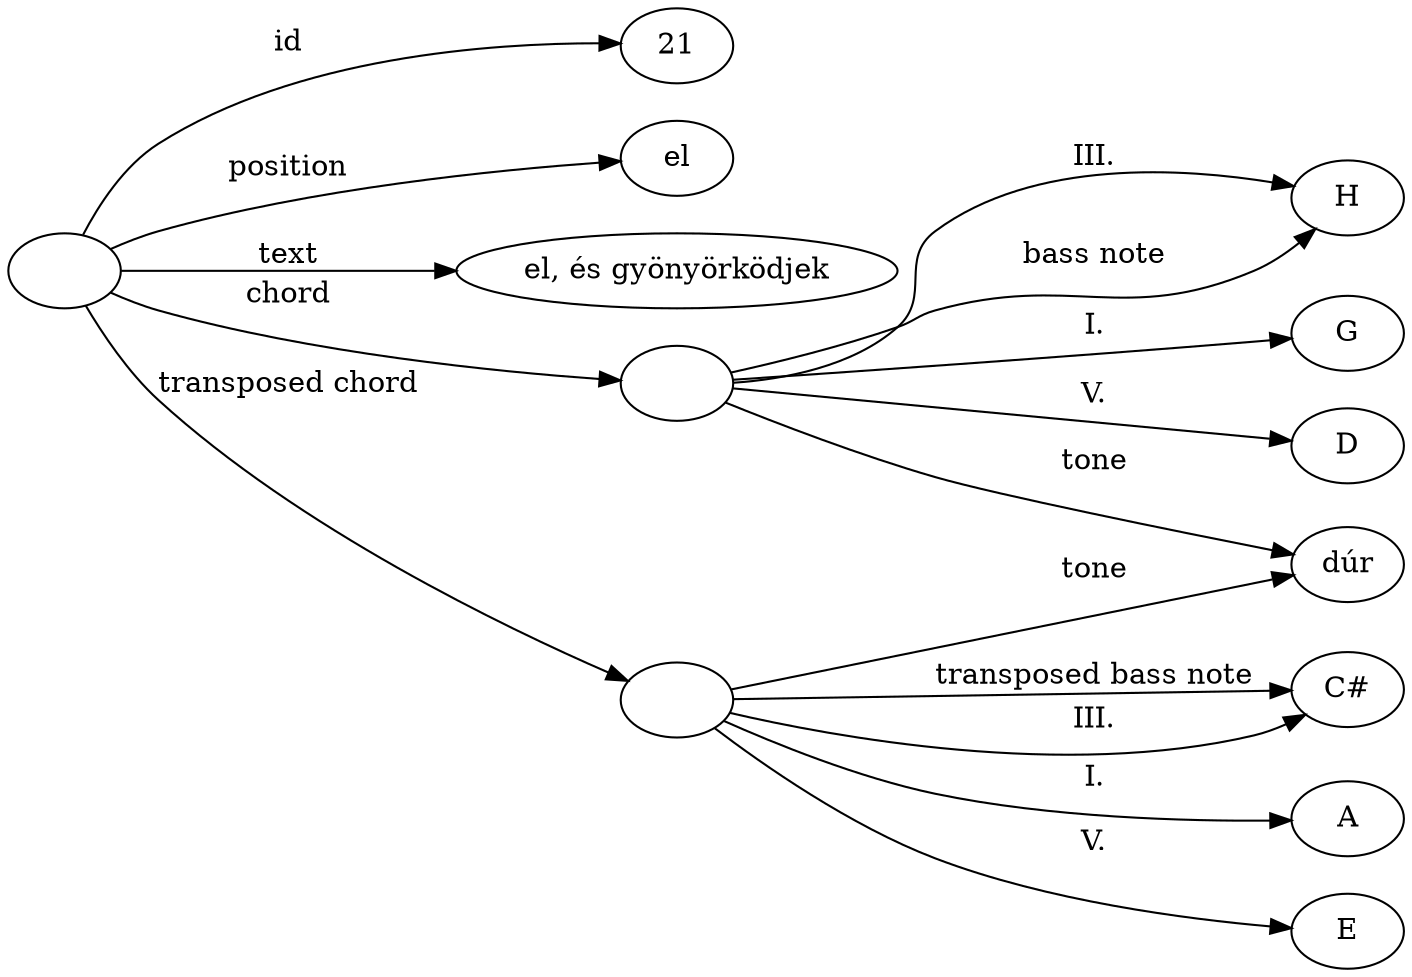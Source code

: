 digraph g {
    rankdir=LR
    Segment [label=""]
    ID [label="21"]
    Position [label="el"]
    Text [label="el, és gyönyörködjek"]
    Bass_note [label="H"]
    Chord [label=""]
    // Tone [label=""]
    Deg1 [label="G"]
    // Deg3 [label=""]
    Deg5 [label="D"]
    T_Chord [label=""]
    T_Tone [label="dúr"]
    T_Bass_note [label="C#"]
    T_Deg1 [label="A"]
    // T_Deg3 [label=""]
    T_Deg5 [label="E"]
    Segment -> ID [label="id"]
    Segment -> Position [label="position"]
    Segment -> Text [label="text"]
    Segment -> T_Chord [label="transposed chord"]
    Segment -> Chord [label="chord"]
    Chord -> T_Tone [label="tone"]
    Chord -> Deg1 [label="I."]
    Chord -> Bass_note [label="III."]
    Chord -> Deg5 [label="V."]
    Chord -> Bass_note [label="bass note"]
    T_Chord -> T_Tone [label="tone"]
    T_Chord -> T_Bass_note [label="transposed bass note"]
    T_Chord -> T_Deg1 [label="I."]
    T_Chord -> T_Bass_note [label="III."]
    T_Chord -> T_Deg5 [label="V."]
}